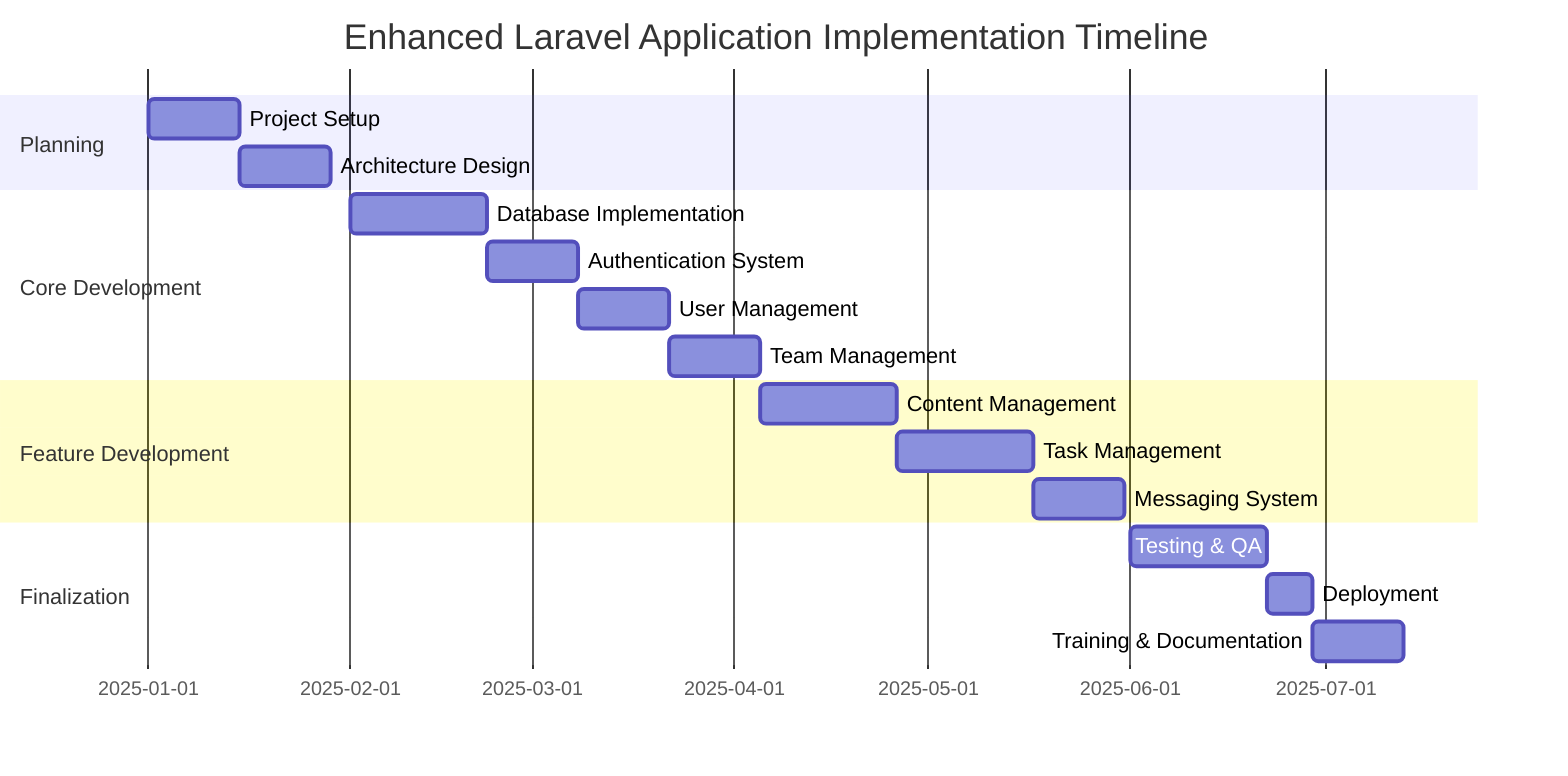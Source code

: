 %%{init: {'theme': 'default', 'themeVariables': { 'primaryColor': '#f5f5f5', 'primaryTextColor': '#333333', 'primaryBorderColor': '#cccccc', 'lineColor': '#666666', 'secondaryColor': '#f0f0f0', 'tertiaryColor': '#ffffff' }}}%%
gantt
    title Enhanced Laravel Application Implementation Timeline
    dateFormat  YYYY-MM-DD
    section Planning
    Project Setup           :2025-01-01, 2w
    Architecture Design     :2025-01-15, 2w
    section Core Development
    Database Implementation :2025-02-01, 3w
    Authentication System   :2025-02-22, 2w
    User Management         :2025-03-08, 2w
    Team Management         :2025-03-22, 2w
    section Feature Development
    Content Management      :2025-04-05, 3w
    Task Management         :2025-04-26, 3w
    Messaging System        :2025-05-17, 2w
    section Finalization
    Testing & QA            :2025-06-01, 3w
    Deployment              :2025-06-22, 1w
    Training & Documentation:2025-06-29, 2w